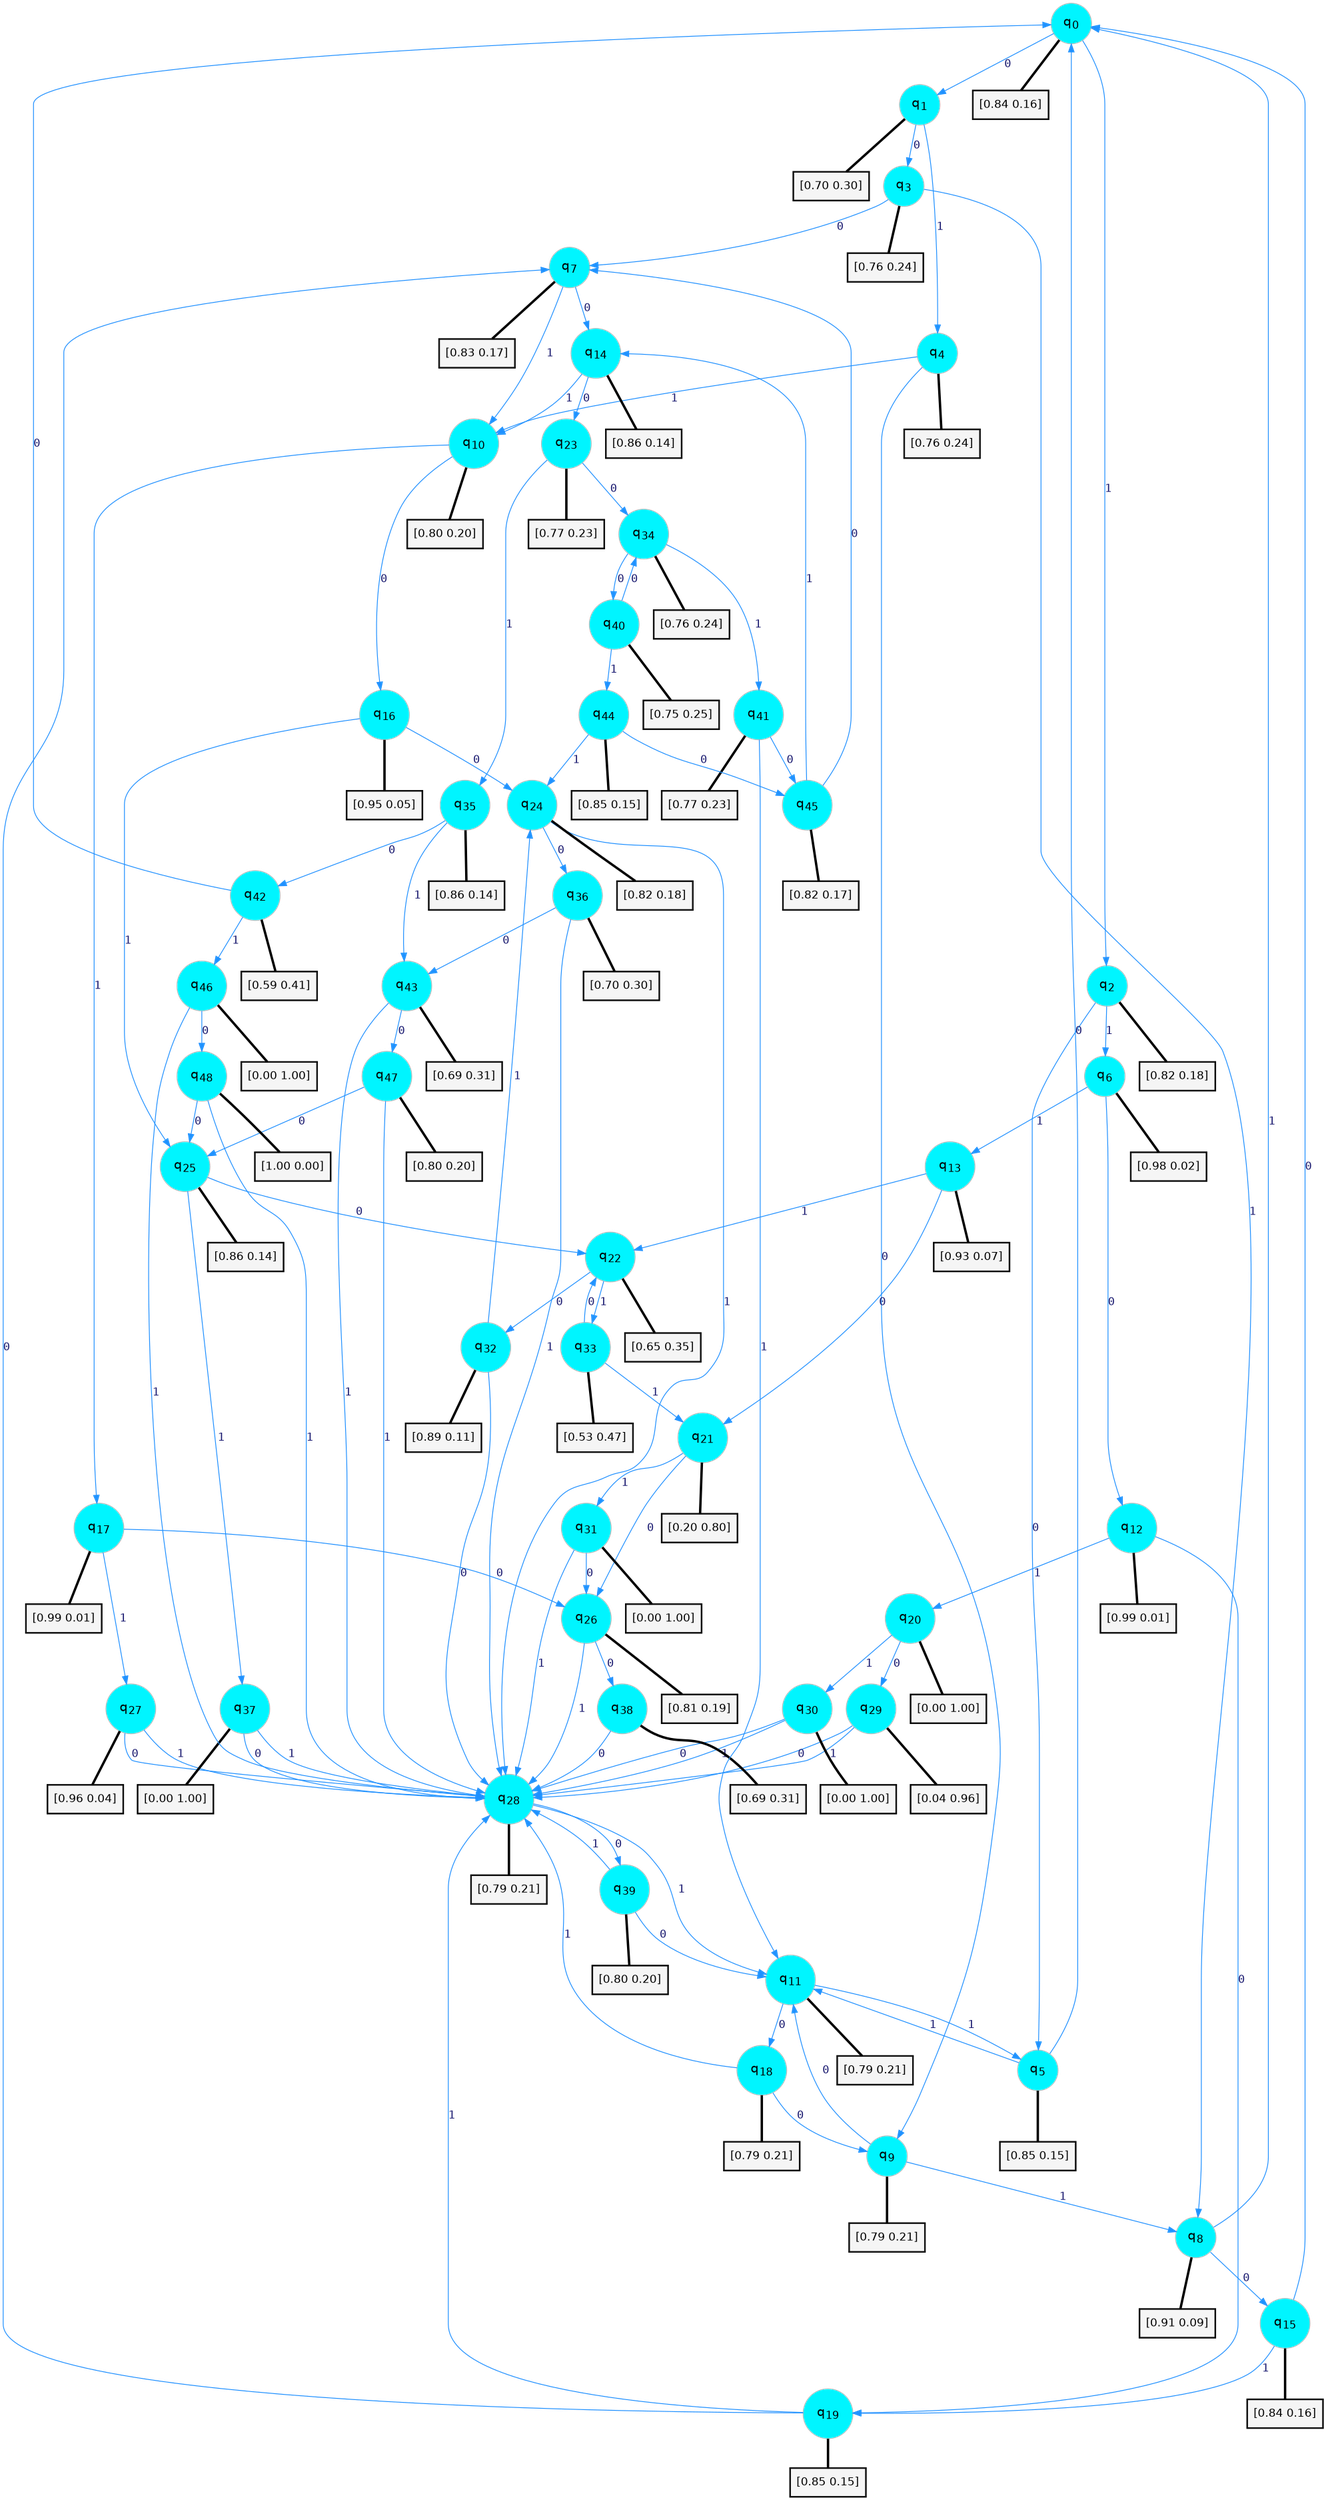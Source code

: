 digraph G {
graph [
bgcolor=transparent, dpi=300, rankdir=TD, size="40,25"];
node [
color=gray, fillcolor=turquoise1, fontcolor=black, fontname=Helvetica, fontsize=16, fontweight=bold, shape=circle, style=filled];
edge [
arrowsize=1, color=dodgerblue1, fontcolor=midnightblue, fontname=courier, fontweight=bold, penwidth=1, style=solid, weight=20];
0[label=<q<SUB>0</SUB>>];
1[label=<q<SUB>1</SUB>>];
2[label=<q<SUB>2</SUB>>];
3[label=<q<SUB>3</SUB>>];
4[label=<q<SUB>4</SUB>>];
5[label=<q<SUB>5</SUB>>];
6[label=<q<SUB>6</SUB>>];
7[label=<q<SUB>7</SUB>>];
8[label=<q<SUB>8</SUB>>];
9[label=<q<SUB>9</SUB>>];
10[label=<q<SUB>10</SUB>>];
11[label=<q<SUB>11</SUB>>];
12[label=<q<SUB>12</SUB>>];
13[label=<q<SUB>13</SUB>>];
14[label=<q<SUB>14</SUB>>];
15[label=<q<SUB>15</SUB>>];
16[label=<q<SUB>16</SUB>>];
17[label=<q<SUB>17</SUB>>];
18[label=<q<SUB>18</SUB>>];
19[label=<q<SUB>19</SUB>>];
20[label=<q<SUB>20</SUB>>];
21[label=<q<SUB>21</SUB>>];
22[label=<q<SUB>22</SUB>>];
23[label=<q<SUB>23</SUB>>];
24[label=<q<SUB>24</SUB>>];
25[label=<q<SUB>25</SUB>>];
26[label=<q<SUB>26</SUB>>];
27[label=<q<SUB>27</SUB>>];
28[label=<q<SUB>28</SUB>>];
29[label=<q<SUB>29</SUB>>];
30[label=<q<SUB>30</SUB>>];
31[label=<q<SUB>31</SUB>>];
32[label=<q<SUB>32</SUB>>];
33[label=<q<SUB>33</SUB>>];
34[label=<q<SUB>34</SUB>>];
35[label=<q<SUB>35</SUB>>];
36[label=<q<SUB>36</SUB>>];
37[label=<q<SUB>37</SUB>>];
38[label=<q<SUB>38</SUB>>];
39[label=<q<SUB>39</SUB>>];
40[label=<q<SUB>40</SUB>>];
41[label=<q<SUB>41</SUB>>];
42[label=<q<SUB>42</SUB>>];
43[label=<q<SUB>43</SUB>>];
44[label=<q<SUB>44</SUB>>];
45[label=<q<SUB>45</SUB>>];
46[label=<q<SUB>46</SUB>>];
47[label=<q<SUB>47</SUB>>];
48[label=<q<SUB>48</SUB>>];
49[label="[0.84 0.16]", shape=box,fontcolor=black, fontname=Helvetica, fontsize=14, penwidth=2, fillcolor=whitesmoke,color=black];
50[label="[0.70 0.30]", shape=box,fontcolor=black, fontname=Helvetica, fontsize=14, penwidth=2, fillcolor=whitesmoke,color=black];
51[label="[0.82 0.18]", shape=box,fontcolor=black, fontname=Helvetica, fontsize=14, penwidth=2, fillcolor=whitesmoke,color=black];
52[label="[0.76 0.24]", shape=box,fontcolor=black, fontname=Helvetica, fontsize=14, penwidth=2, fillcolor=whitesmoke,color=black];
53[label="[0.76 0.24]", shape=box,fontcolor=black, fontname=Helvetica, fontsize=14, penwidth=2, fillcolor=whitesmoke,color=black];
54[label="[0.85 0.15]", shape=box,fontcolor=black, fontname=Helvetica, fontsize=14, penwidth=2, fillcolor=whitesmoke,color=black];
55[label="[0.98 0.02]", shape=box,fontcolor=black, fontname=Helvetica, fontsize=14, penwidth=2, fillcolor=whitesmoke,color=black];
56[label="[0.83 0.17]", shape=box,fontcolor=black, fontname=Helvetica, fontsize=14, penwidth=2, fillcolor=whitesmoke,color=black];
57[label="[0.91 0.09]", shape=box,fontcolor=black, fontname=Helvetica, fontsize=14, penwidth=2, fillcolor=whitesmoke,color=black];
58[label="[0.79 0.21]", shape=box,fontcolor=black, fontname=Helvetica, fontsize=14, penwidth=2, fillcolor=whitesmoke,color=black];
59[label="[0.80 0.20]", shape=box,fontcolor=black, fontname=Helvetica, fontsize=14, penwidth=2, fillcolor=whitesmoke,color=black];
60[label="[0.79 0.21]", shape=box,fontcolor=black, fontname=Helvetica, fontsize=14, penwidth=2, fillcolor=whitesmoke,color=black];
61[label="[0.99 0.01]", shape=box,fontcolor=black, fontname=Helvetica, fontsize=14, penwidth=2, fillcolor=whitesmoke,color=black];
62[label="[0.93 0.07]", shape=box,fontcolor=black, fontname=Helvetica, fontsize=14, penwidth=2, fillcolor=whitesmoke,color=black];
63[label="[0.86 0.14]", shape=box,fontcolor=black, fontname=Helvetica, fontsize=14, penwidth=2, fillcolor=whitesmoke,color=black];
64[label="[0.84 0.16]", shape=box,fontcolor=black, fontname=Helvetica, fontsize=14, penwidth=2, fillcolor=whitesmoke,color=black];
65[label="[0.95 0.05]", shape=box,fontcolor=black, fontname=Helvetica, fontsize=14, penwidth=2, fillcolor=whitesmoke,color=black];
66[label="[0.99 0.01]", shape=box,fontcolor=black, fontname=Helvetica, fontsize=14, penwidth=2, fillcolor=whitesmoke,color=black];
67[label="[0.79 0.21]", shape=box,fontcolor=black, fontname=Helvetica, fontsize=14, penwidth=2, fillcolor=whitesmoke,color=black];
68[label="[0.85 0.15]", shape=box,fontcolor=black, fontname=Helvetica, fontsize=14, penwidth=2, fillcolor=whitesmoke,color=black];
69[label="[0.00 1.00]", shape=box,fontcolor=black, fontname=Helvetica, fontsize=14, penwidth=2, fillcolor=whitesmoke,color=black];
70[label="[0.20 0.80]", shape=box,fontcolor=black, fontname=Helvetica, fontsize=14, penwidth=2, fillcolor=whitesmoke,color=black];
71[label="[0.65 0.35]", shape=box,fontcolor=black, fontname=Helvetica, fontsize=14, penwidth=2, fillcolor=whitesmoke,color=black];
72[label="[0.77 0.23]", shape=box,fontcolor=black, fontname=Helvetica, fontsize=14, penwidth=2, fillcolor=whitesmoke,color=black];
73[label="[0.82 0.18]", shape=box,fontcolor=black, fontname=Helvetica, fontsize=14, penwidth=2, fillcolor=whitesmoke,color=black];
74[label="[0.86 0.14]", shape=box,fontcolor=black, fontname=Helvetica, fontsize=14, penwidth=2, fillcolor=whitesmoke,color=black];
75[label="[0.81 0.19]", shape=box,fontcolor=black, fontname=Helvetica, fontsize=14, penwidth=2, fillcolor=whitesmoke,color=black];
76[label="[0.96 0.04]", shape=box,fontcolor=black, fontname=Helvetica, fontsize=14, penwidth=2, fillcolor=whitesmoke,color=black];
77[label="[0.79 0.21]", shape=box,fontcolor=black, fontname=Helvetica, fontsize=14, penwidth=2, fillcolor=whitesmoke,color=black];
78[label="[0.04 0.96]", shape=box,fontcolor=black, fontname=Helvetica, fontsize=14, penwidth=2, fillcolor=whitesmoke,color=black];
79[label="[0.00 1.00]", shape=box,fontcolor=black, fontname=Helvetica, fontsize=14, penwidth=2, fillcolor=whitesmoke,color=black];
80[label="[0.00 1.00]", shape=box,fontcolor=black, fontname=Helvetica, fontsize=14, penwidth=2, fillcolor=whitesmoke,color=black];
81[label="[0.89 0.11]", shape=box,fontcolor=black, fontname=Helvetica, fontsize=14, penwidth=2, fillcolor=whitesmoke,color=black];
82[label="[0.53 0.47]", shape=box,fontcolor=black, fontname=Helvetica, fontsize=14, penwidth=2, fillcolor=whitesmoke,color=black];
83[label="[0.76 0.24]", shape=box,fontcolor=black, fontname=Helvetica, fontsize=14, penwidth=2, fillcolor=whitesmoke,color=black];
84[label="[0.86 0.14]", shape=box,fontcolor=black, fontname=Helvetica, fontsize=14, penwidth=2, fillcolor=whitesmoke,color=black];
85[label="[0.70 0.30]", shape=box,fontcolor=black, fontname=Helvetica, fontsize=14, penwidth=2, fillcolor=whitesmoke,color=black];
86[label="[0.00 1.00]", shape=box,fontcolor=black, fontname=Helvetica, fontsize=14, penwidth=2, fillcolor=whitesmoke,color=black];
87[label="[0.69 0.31]", shape=box,fontcolor=black, fontname=Helvetica, fontsize=14, penwidth=2, fillcolor=whitesmoke,color=black];
88[label="[0.80 0.20]", shape=box,fontcolor=black, fontname=Helvetica, fontsize=14, penwidth=2, fillcolor=whitesmoke,color=black];
89[label="[0.75 0.25]", shape=box,fontcolor=black, fontname=Helvetica, fontsize=14, penwidth=2, fillcolor=whitesmoke,color=black];
90[label="[0.77 0.23]", shape=box,fontcolor=black, fontname=Helvetica, fontsize=14, penwidth=2, fillcolor=whitesmoke,color=black];
91[label="[0.59 0.41]", shape=box,fontcolor=black, fontname=Helvetica, fontsize=14, penwidth=2, fillcolor=whitesmoke,color=black];
92[label="[0.69 0.31]", shape=box,fontcolor=black, fontname=Helvetica, fontsize=14, penwidth=2, fillcolor=whitesmoke,color=black];
93[label="[0.85 0.15]", shape=box,fontcolor=black, fontname=Helvetica, fontsize=14, penwidth=2, fillcolor=whitesmoke,color=black];
94[label="[0.82 0.17]", shape=box,fontcolor=black, fontname=Helvetica, fontsize=14, penwidth=2, fillcolor=whitesmoke,color=black];
95[label="[0.00 1.00]", shape=box,fontcolor=black, fontname=Helvetica, fontsize=14, penwidth=2, fillcolor=whitesmoke,color=black];
96[label="[0.80 0.20]", shape=box,fontcolor=black, fontname=Helvetica, fontsize=14, penwidth=2, fillcolor=whitesmoke,color=black];
97[label="[1.00 0.00]", shape=box,fontcolor=black, fontname=Helvetica, fontsize=14, penwidth=2, fillcolor=whitesmoke,color=black];
0->1 [label=0];
0->2 [label=1];
0->49 [arrowhead=none, penwidth=3,color=black];
1->3 [label=0];
1->4 [label=1];
1->50 [arrowhead=none, penwidth=3,color=black];
2->5 [label=0];
2->6 [label=1];
2->51 [arrowhead=none, penwidth=3,color=black];
3->7 [label=0];
3->8 [label=1];
3->52 [arrowhead=none, penwidth=3,color=black];
4->9 [label=0];
4->10 [label=1];
4->53 [arrowhead=none, penwidth=3,color=black];
5->0 [label=0];
5->11 [label=1];
5->54 [arrowhead=none, penwidth=3,color=black];
6->12 [label=0];
6->13 [label=1];
6->55 [arrowhead=none, penwidth=3,color=black];
7->14 [label=0];
7->10 [label=1];
7->56 [arrowhead=none, penwidth=3,color=black];
8->15 [label=0];
8->0 [label=1];
8->57 [arrowhead=none, penwidth=3,color=black];
9->11 [label=0];
9->8 [label=1];
9->58 [arrowhead=none, penwidth=3,color=black];
10->16 [label=0];
10->17 [label=1];
10->59 [arrowhead=none, penwidth=3,color=black];
11->18 [label=0];
11->5 [label=1];
11->60 [arrowhead=none, penwidth=3,color=black];
12->19 [label=0];
12->20 [label=1];
12->61 [arrowhead=none, penwidth=3,color=black];
13->21 [label=0];
13->22 [label=1];
13->62 [arrowhead=none, penwidth=3,color=black];
14->23 [label=0];
14->10 [label=1];
14->63 [arrowhead=none, penwidth=3,color=black];
15->0 [label=0];
15->19 [label=1];
15->64 [arrowhead=none, penwidth=3,color=black];
16->24 [label=0];
16->25 [label=1];
16->65 [arrowhead=none, penwidth=3,color=black];
17->26 [label=0];
17->27 [label=1];
17->66 [arrowhead=none, penwidth=3,color=black];
18->9 [label=0];
18->28 [label=1];
18->67 [arrowhead=none, penwidth=3,color=black];
19->7 [label=0];
19->28 [label=1];
19->68 [arrowhead=none, penwidth=3,color=black];
20->29 [label=0];
20->30 [label=1];
20->69 [arrowhead=none, penwidth=3,color=black];
21->26 [label=0];
21->31 [label=1];
21->70 [arrowhead=none, penwidth=3,color=black];
22->32 [label=0];
22->33 [label=1];
22->71 [arrowhead=none, penwidth=3,color=black];
23->34 [label=0];
23->35 [label=1];
23->72 [arrowhead=none, penwidth=3,color=black];
24->36 [label=0];
24->28 [label=1];
24->73 [arrowhead=none, penwidth=3,color=black];
25->22 [label=0];
25->37 [label=1];
25->74 [arrowhead=none, penwidth=3,color=black];
26->38 [label=0];
26->28 [label=1];
26->75 [arrowhead=none, penwidth=3,color=black];
27->28 [label=0];
27->28 [label=1];
27->76 [arrowhead=none, penwidth=3,color=black];
28->39 [label=0];
28->11 [label=1];
28->77 [arrowhead=none, penwidth=3,color=black];
29->28 [label=0];
29->28 [label=1];
29->78 [arrowhead=none, penwidth=3,color=black];
30->28 [label=0];
30->28 [label=1];
30->79 [arrowhead=none, penwidth=3,color=black];
31->26 [label=0];
31->28 [label=1];
31->80 [arrowhead=none, penwidth=3,color=black];
32->28 [label=0];
32->24 [label=1];
32->81 [arrowhead=none, penwidth=3,color=black];
33->22 [label=0];
33->21 [label=1];
33->82 [arrowhead=none, penwidth=3,color=black];
34->40 [label=0];
34->41 [label=1];
34->83 [arrowhead=none, penwidth=3,color=black];
35->42 [label=0];
35->43 [label=1];
35->84 [arrowhead=none, penwidth=3,color=black];
36->43 [label=0];
36->28 [label=1];
36->85 [arrowhead=none, penwidth=3,color=black];
37->28 [label=0];
37->28 [label=1];
37->86 [arrowhead=none, penwidth=3,color=black];
38->28 [label=0];
38->87 [arrowhead=none, penwidth=3,color=black];
39->11 [label=0];
39->28 [label=1];
39->88 [arrowhead=none, penwidth=3,color=black];
40->34 [label=0];
40->44 [label=1];
40->89 [arrowhead=none, penwidth=3,color=black];
41->45 [label=0];
41->11 [label=1];
41->90 [arrowhead=none, penwidth=3,color=black];
42->0 [label=0];
42->46 [label=1];
42->91 [arrowhead=none, penwidth=3,color=black];
43->47 [label=0];
43->28 [label=1];
43->92 [arrowhead=none, penwidth=3,color=black];
44->45 [label=0];
44->24 [label=1];
44->93 [arrowhead=none, penwidth=3,color=black];
45->7 [label=0];
45->14 [label=1];
45->94 [arrowhead=none, penwidth=3,color=black];
46->48 [label=0];
46->28 [label=1];
46->95 [arrowhead=none, penwidth=3,color=black];
47->25 [label=0];
47->28 [label=1];
47->96 [arrowhead=none, penwidth=3,color=black];
48->25 [label=0];
48->28 [label=1];
48->97 [arrowhead=none, penwidth=3,color=black];
}
